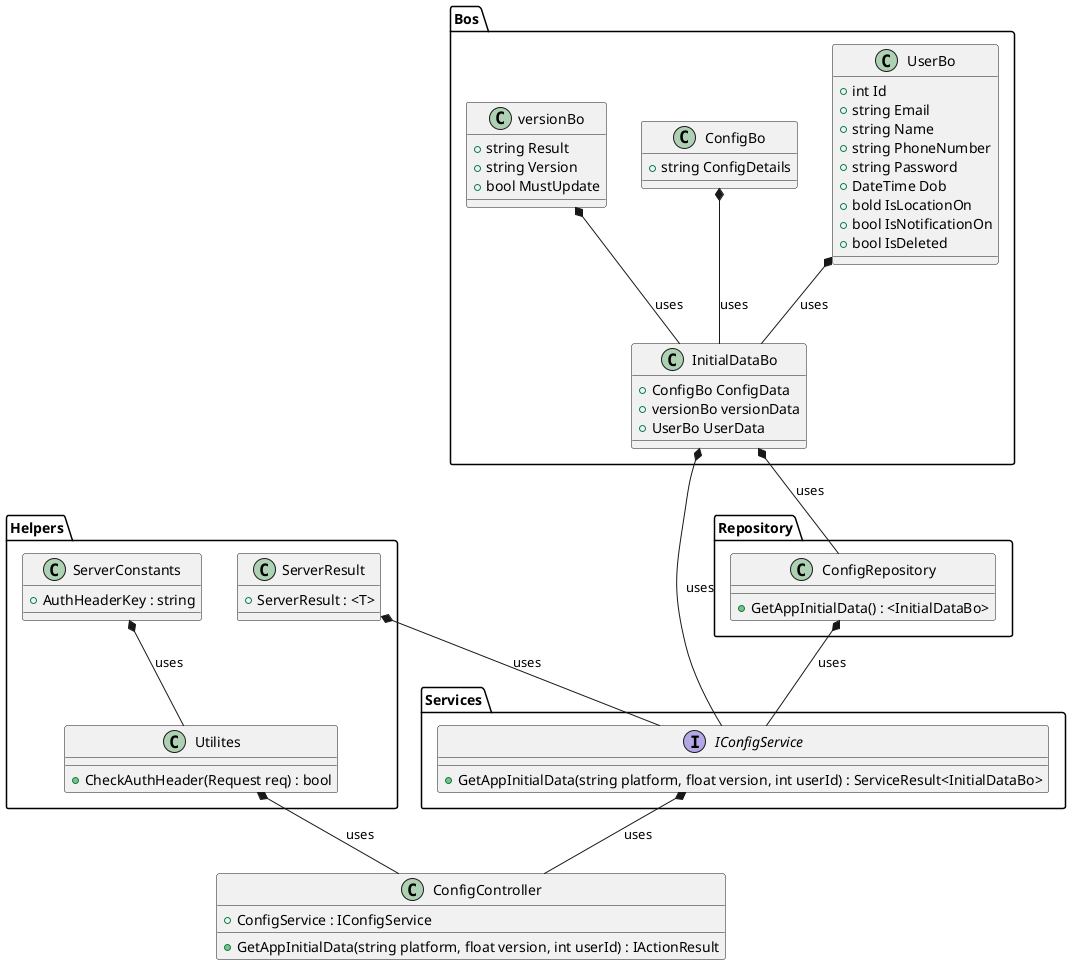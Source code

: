 @startuml
class ConfigController {
    + ConfigService : IConfigService
    + GetAppInitialData(string platform, float version, int userId) : IActionResult
    
} 

package Helpers {
    Class Utilites {
        + CheckAuthHeader(Request req) : bool
    }

    Class ServerConstants {
        + AuthHeaderKey : string
    }

    Class ServerResult {
        + ServerResult : <T>
    }
}

package "Services" {
    interface IConfigService {
        + GetAppInitialData(string platform, float version, int userId) : ServiceResult<InitialDataBo>
    }
}

package "Repository" {
    class ConfigRepository {
        + GetAppInitialData() : <InitialDataBo>
        
    }
}

package Bos{
        class UserBo {
        + int Id
        + string Email
        + string Name
        + string PhoneNumber
        + string Password
        + DateTime Dob
        + bold IsLocationOn
        + bool IsNotificationOn
        + bool IsDeleted
    }

    class ConfigBo{
        + string ConfigDetails
    }

    class versionBo{
        + string Result
        + string Version
        + bool MustUpdate
    }

    class InitialDataBo{
        + ConfigBo ConfigData
        + versionBo versionData
        + UserBo UserData
    }
}

ConfigBo *-- InitialDataBo : uses
versionBo *-- InitialDataBo : uses
UserBo *-- InitialDataBo : uses

Utilites *-- ConfigController : uses
ServerConstants *-- Utilites : uses
ServerResult *-- IConfigService : uses
IConfigService *-- ConfigController : uses
ConfigRepository *-- IConfigService : uses

InitialDataBo *-- ConfigRepository : uses
InitialDataBo *-- IConfigService : uses




@enduml